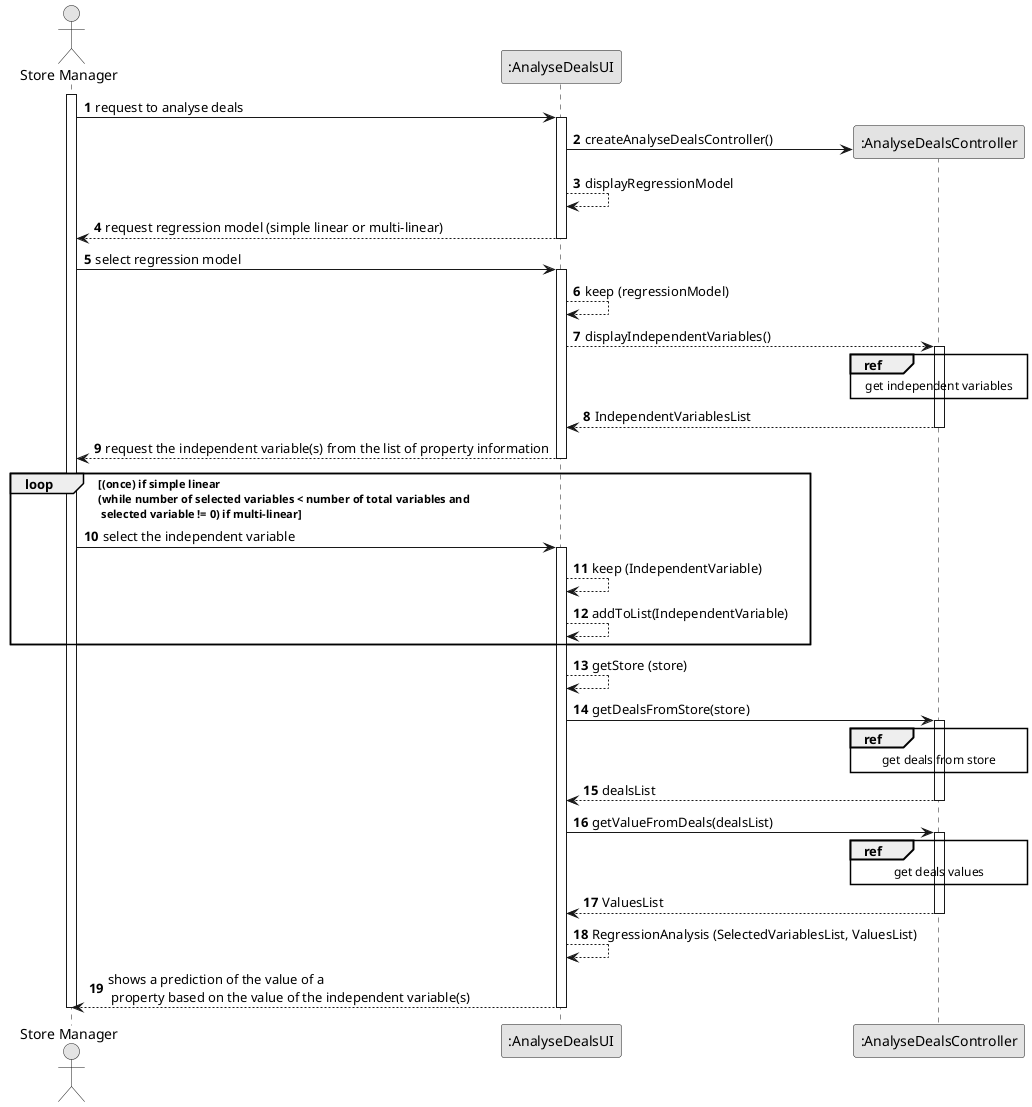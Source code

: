 @startuml
'https://plantuml.com/sequence-diagram

@startuml
skinparam monochrome true
skinparam packageStyle rectangle
skinparam shadowing false


autonumber
actor "Store Manager" as SM
participant ":AnalyseDealsUI" as UI
participant ":AnalyseDealsController" as CTRL



activate SM

    SM -> UI : request to analyse deals

    activate UI
    UI -> CTRL** : createAnalyseDealsController()


    UI --> UI : displayRegressionModel

    deactivate CTRL

    UI --> SM : request regression model (simple linear or multi-linear)


    deactivate UI


    SM -> UI : select regression model

    activate UI
    UI --> UI : keep (regressionModel)

    UI --> CTRL : displayIndependentVariables()
    activate CTRL
    ref over CTRL
    get independent variables
    end ref
    CTRL --> UI : IndependentVariablesList
    deactivate CTRL


    UI --> SM : request the independent variable(s) from the list of property information
    deactivate UI
    loop (once) if simple linear\n(while number of selected variables < number of total variables and\n selected variable != 0) if multi-linear


    SM -> UI : select the independent variable

    activate UI



    UI --> UI : keep (IndependentVariable)

    UI --> UI : addToList(IndependentVariable)
    end

     UI --> UI : getStore (store)

    UI -> CTRL: getDealsFromStore(store)
    activate CTRL
     ref over CTRL
        get deals from store
     end ref

    CTRL --> UI : dealsList
    deactivate CTRL

    UI -> CTRL: getValueFromDeals(dealsList)
        activate CTRL
         ref over CTRL
            get deals values
         end ref

        CTRL --> UI : ValuesList
        deactivate CTRL

    UI --> UI : RegressionAnalysis (SelectedVariablesList, ValuesList)




    UI --> SM :shows a prediction of the value of a\n property based on the value of the independent variable(s)

    deactivate UI


deactivate SM

@enduml
